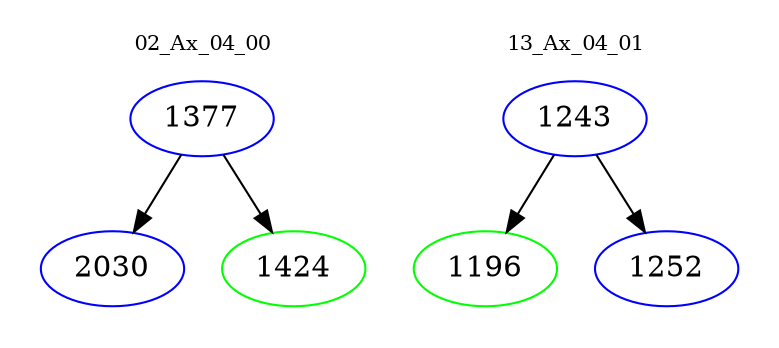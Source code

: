 digraph{
subgraph cluster_0 {
color = white
label = "02_Ax_04_00";
fontsize=10;
T0_1377 [label="1377", color="blue"]
T0_1377 -> T0_2030 [color="black"]
T0_2030 [label="2030", color="blue"]
T0_1377 -> T0_1424 [color="black"]
T0_1424 [label="1424", color="green"]
}
subgraph cluster_1 {
color = white
label = "13_Ax_04_01";
fontsize=10;
T1_1243 [label="1243", color="blue"]
T1_1243 -> T1_1196 [color="black"]
T1_1196 [label="1196", color="green"]
T1_1243 -> T1_1252 [color="black"]
T1_1252 [label="1252", color="blue"]
}
}
